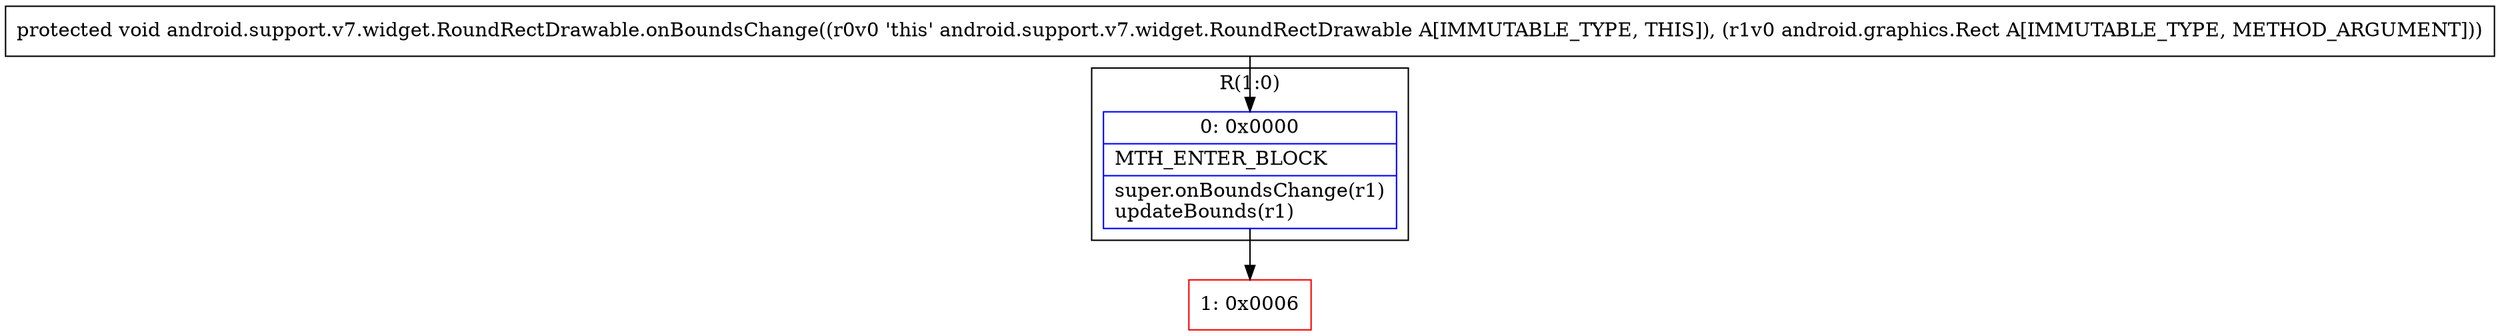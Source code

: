 digraph "CFG forandroid.support.v7.widget.RoundRectDrawable.onBoundsChange(Landroid\/graphics\/Rect;)V" {
subgraph cluster_Region_1341767712 {
label = "R(1:0)";
node [shape=record,color=blue];
Node_0 [shape=record,label="{0\:\ 0x0000|MTH_ENTER_BLOCK\l|super.onBoundsChange(r1)\lupdateBounds(r1)\l}"];
}
Node_1 [shape=record,color=red,label="{1\:\ 0x0006}"];
MethodNode[shape=record,label="{protected void android.support.v7.widget.RoundRectDrawable.onBoundsChange((r0v0 'this' android.support.v7.widget.RoundRectDrawable A[IMMUTABLE_TYPE, THIS]), (r1v0 android.graphics.Rect A[IMMUTABLE_TYPE, METHOD_ARGUMENT])) }"];
MethodNode -> Node_0;
Node_0 -> Node_1;
}

